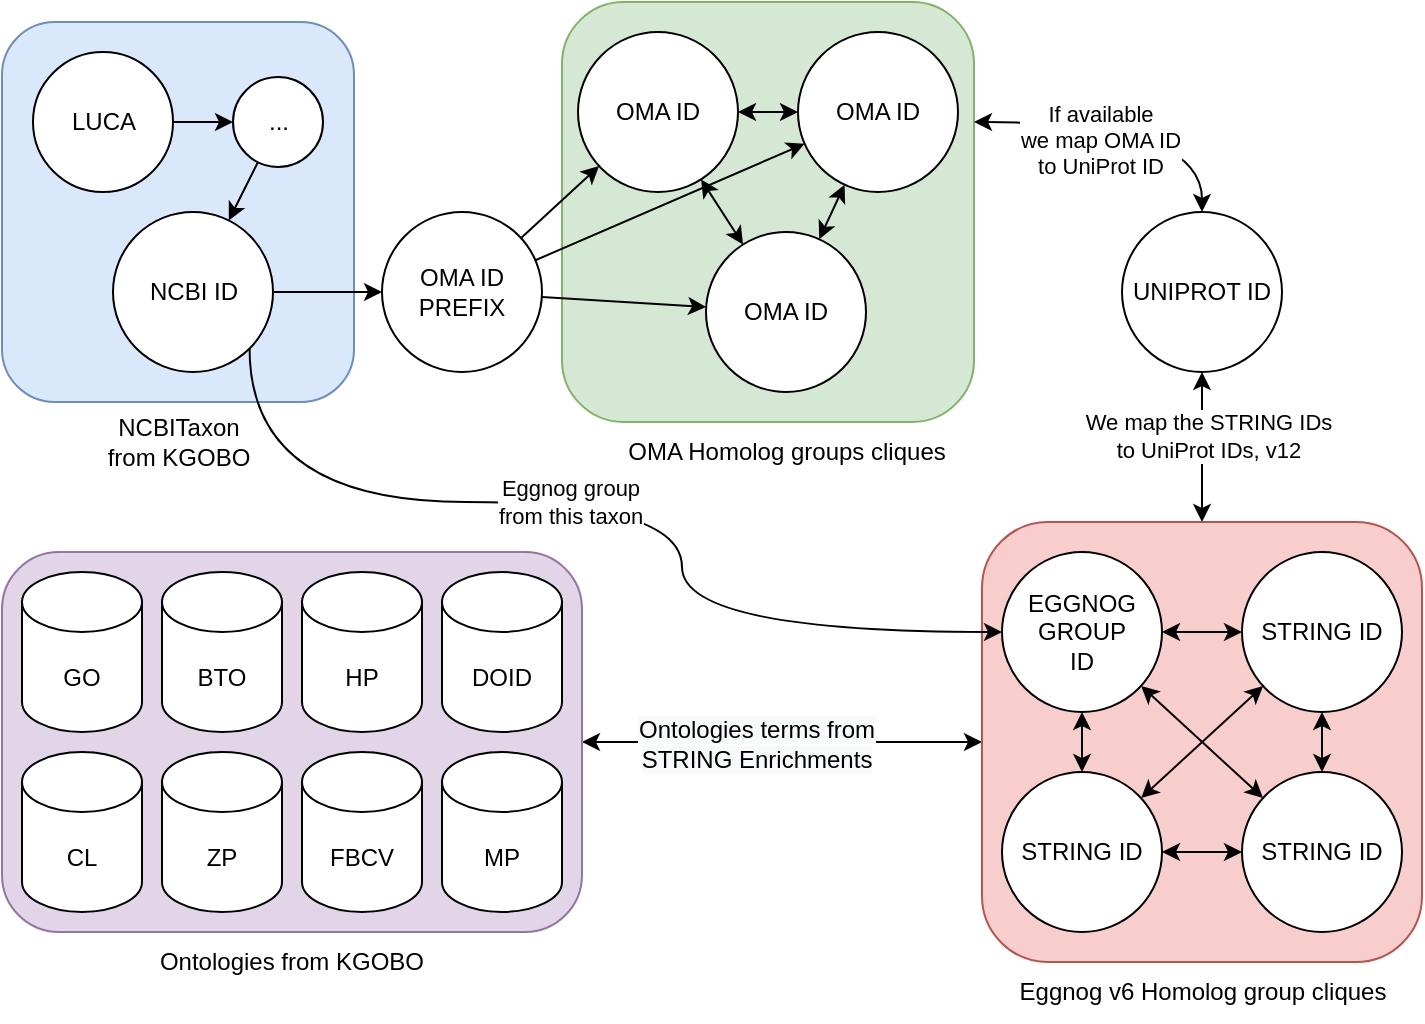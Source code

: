 <mxfile version="20.2.3" type="device"><diagram id="gnx6cB_JdzAcDj9YJP6E" name="Pagina-1"><mxGraphModel dx="2125" dy="892" grid="1" gridSize="10" guides="1" tooltips="1" connect="1" arrows="1" fold="1" page="1" pageScale="1" pageWidth="827" pageHeight="1169" math="0" shadow="0"><root><mxCell id="0"/><mxCell id="1" parent="0"/><mxCell id="dEWPMQBREmUoB5aIJY2R-72" value="" style="rounded=1;whiteSpace=wrap;html=1;fillColor=#dae8fc;strokeColor=#6c8ebf;" vertex="1" parent="1"><mxGeometry x="-80" y="210" width="176" height="190" as="geometry"/></mxCell><mxCell id="dEWPMQBREmUoB5aIJY2R-57" value="" style="rounded=1;whiteSpace=wrap;html=1;fillColor=#d5e8d4;strokeColor=#82b366;" vertex="1" parent="1"><mxGeometry x="200" y="200" width="206" height="210" as="geometry"/></mxCell><mxCell id="dEWPMQBREmUoB5aIJY2R-65" style="edgeStyle=orthogonalEdgeStyle;curved=1;rounded=0;orthogonalLoop=1;jettySize=auto;html=1;startArrow=classic;startFill=1;" edge="1" parent="1" source="dEWPMQBREmUoB5aIJY2R-54" target="dEWPMQBREmUoB5aIJY2R-38"><mxGeometry relative="1" as="geometry"/></mxCell><mxCell id="dEWPMQBREmUoB5aIJY2R-66" value="&lt;span style=&quot;font-size: 12px; background-color: rgb(248, 249, 250);&quot;&gt;Ontologies terms from&lt;br&gt;STRING Enrichments&lt;/span&gt;" style="edgeLabel;html=1;align=center;verticalAlign=middle;resizable=0;points=[];" vertex="1" connectable="0" parent="dEWPMQBREmUoB5aIJY2R-65"><mxGeometry x="0.13" y="1" relative="1" as="geometry"><mxPoint as="offset"/></mxGeometry></mxCell><mxCell id="dEWPMQBREmUoB5aIJY2R-54" value="" style="rounded=1;whiteSpace=wrap;html=1;fillColor=#f8cecc;strokeColor=#b85450;" vertex="1" parent="1"><mxGeometry x="410" y="460" width="220" height="220" as="geometry"/></mxCell><mxCell id="dEWPMQBREmUoB5aIJY2R-38" value="" style="rounded=1;whiteSpace=wrap;html=1;fillColor=#e1d5e7;strokeColor=#9673a6;" vertex="1" parent="1"><mxGeometry x="-80" y="475" width="290" height="190" as="geometry"/></mxCell><mxCell id="dEWPMQBREmUoB5aIJY2R-1" style="edgeStyle=orthogonalEdgeStyle;rounded=0;orthogonalLoop=1;jettySize=auto;html=1;" edge="1" parent="1" source="dEWPMQBREmUoB5aIJY2R-2" target="dEWPMQBREmUoB5aIJY2R-5"><mxGeometry relative="1" as="geometry"/></mxCell><mxCell id="dEWPMQBREmUoB5aIJY2R-70" style="edgeStyle=orthogonalEdgeStyle;curved=1;rounded=0;orthogonalLoop=1;jettySize=auto;html=1;startArrow=none;startFill=0;endArrow=classic;endFill=1;exitX=1;exitY=1;exitDx=0;exitDy=0;entryX=0;entryY=0.5;entryDx=0;entryDy=0;" edge="1" parent="1" source="dEWPMQBREmUoB5aIJY2R-2" target="dEWPMQBREmUoB5aIJY2R-18"><mxGeometry relative="1" as="geometry"><Array as="points"><mxPoint x="44" y="450"/><mxPoint x="260" y="450"/><mxPoint x="260" y="515"/></Array></mxGeometry></mxCell><mxCell id="dEWPMQBREmUoB5aIJY2R-71" value="Eggnog group&lt;br&gt;from this taxon" style="edgeLabel;html=1;align=center;verticalAlign=middle;resizable=0;points=[];" vertex="1" connectable="0" parent="dEWPMQBREmUoB5aIJY2R-70"><mxGeometry x="-0.085" relative="1" as="geometry"><mxPoint as="offset"/></mxGeometry></mxCell><mxCell id="dEWPMQBREmUoB5aIJY2R-2" value="NCBI ID" style="ellipse;whiteSpace=wrap;html=1;aspect=fixed;" vertex="1" parent="1"><mxGeometry x="-24.5" y="305" width="80" height="80" as="geometry"/></mxCell><mxCell id="dEWPMQBREmUoB5aIJY2R-3" style="rounded=0;orthogonalLoop=1;jettySize=auto;html=1;" edge="1" parent="1" source="dEWPMQBREmUoB5aIJY2R-5" target="dEWPMQBREmUoB5aIJY2R-8"><mxGeometry relative="1" as="geometry"/></mxCell><mxCell id="dEWPMQBREmUoB5aIJY2R-4" style="rounded=0;orthogonalLoop=1;jettySize=auto;html=1;" edge="1" parent="1" source="dEWPMQBREmUoB5aIJY2R-5" target="dEWPMQBREmUoB5aIJY2R-10"><mxGeometry relative="1" as="geometry"/></mxCell><mxCell id="dEWPMQBREmUoB5aIJY2R-5" value="OMA ID PREFIX" style="ellipse;whiteSpace=wrap;html=1;aspect=fixed;" vertex="1" parent="1"><mxGeometry x="110" y="305" width="80" height="80" as="geometry"/></mxCell><mxCell id="dEWPMQBREmUoB5aIJY2R-8" value="OMA ID" style="ellipse;whiteSpace=wrap;html=1;aspect=fixed;" vertex="1" parent="1"><mxGeometry x="272" y="315" width="80" height="80" as="geometry"/></mxCell><mxCell id="dEWPMQBREmUoB5aIJY2R-9" value="OMA ID" style="ellipse;whiteSpace=wrap;html=1;aspect=fixed;" vertex="1" parent="1"><mxGeometry x="318" y="215" width="80" height="80" as="geometry"/></mxCell><mxCell id="dEWPMQBREmUoB5aIJY2R-10" value="OMA ID" style="ellipse;whiteSpace=wrap;html=1;aspect=fixed;" vertex="1" parent="1"><mxGeometry x="208" y="215" width="80" height="80" as="geometry"/></mxCell><mxCell id="dEWPMQBREmUoB5aIJY2R-11" value="" style="endArrow=classic;html=1;rounded=0;" edge="1" parent="1" source="dEWPMQBREmUoB5aIJY2R-5" target="dEWPMQBREmUoB5aIJY2R-9"><mxGeometry width="50" height="50" relative="1" as="geometry"><mxPoint x="290" y="350" as="sourcePoint"/><mxPoint x="340" y="300" as="targetPoint"/></mxGeometry></mxCell><mxCell id="dEWPMQBREmUoB5aIJY2R-12" value="" style="endArrow=classic;html=1;rounded=0;startArrow=classic;startFill=1;" edge="1" parent="1" source="dEWPMQBREmUoB5aIJY2R-8" target="dEWPMQBREmUoB5aIJY2R-9"><mxGeometry width="50" height="50" relative="1" as="geometry"><mxPoint x="280" y="730" as="sourcePoint"/><mxPoint x="330" y="680" as="targetPoint"/></mxGeometry></mxCell><mxCell id="dEWPMQBREmUoB5aIJY2R-13" value="" style="endArrow=classic;html=1;rounded=0;startArrow=classic;startFill=1;" edge="1" parent="1" source="dEWPMQBREmUoB5aIJY2R-10" target="dEWPMQBREmUoB5aIJY2R-9"><mxGeometry width="50" height="50" relative="1" as="geometry"><mxPoint x="120" y="320" as="sourcePoint"/><mxPoint x="170" y="270" as="targetPoint"/></mxGeometry></mxCell><mxCell id="dEWPMQBREmUoB5aIJY2R-14" value="" style="endArrow=classic;html=1;rounded=0;startArrow=classic;startFill=1;" edge="1" parent="1" source="dEWPMQBREmUoB5aIJY2R-8" target="dEWPMQBREmUoB5aIJY2R-10"><mxGeometry width="50" height="50" relative="1" as="geometry"><mxPoint x="80" y="280" as="sourcePoint"/><mxPoint x="170" y="240" as="targetPoint"/></mxGeometry></mxCell><mxCell id="dEWPMQBREmUoB5aIJY2R-48" style="edgeStyle=orthogonalEdgeStyle;curved=1;rounded=0;orthogonalLoop=1;jettySize=auto;html=1;startArrow=classic;startFill=1;" edge="1" parent="1" source="dEWPMQBREmUoB5aIJY2R-16" target="dEWPMQBREmUoB5aIJY2R-57"><mxGeometry relative="1" as="geometry"><Array as="points"><mxPoint x="520" y="260"/></Array></mxGeometry></mxCell><mxCell id="dEWPMQBREmUoB5aIJY2R-62" value="If available&lt;br&gt;we map OMA ID&lt;br&gt;to UniProt ID" style="edgeLabel;html=1;align=center;verticalAlign=middle;resizable=0;points=[];" vertex="1" connectable="0" parent="dEWPMQBREmUoB5aIJY2R-48"><mxGeometry x="0.212" y="9" relative="1" as="geometry"><mxPoint as="offset"/></mxGeometry></mxCell><mxCell id="dEWPMQBREmUoB5aIJY2R-63" style="edgeStyle=orthogonalEdgeStyle;curved=1;rounded=0;orthogonalLoop=1;jettySize=auto;html=1;startArrow=classic;startFill=1;" edge="1" parent="1" source="dEWPMQBREmUoB5aIJY2R-16" target="dEWPMQBREmUoB5aIJY2R-54"><mxGeometry relative="1" as="geometry"/></mxCell><mxCell id="dEWPMQBREmUoB5aIJY2R-64" value="We map the STRING IDs&lt;br&gt;to UniProt IDs, v12" style="edgeLabel;html=1;align=center;verticalAlign=middle;resizable=0;points=[];" vertex="1" connectable="0" parent="dEWPMQBREmUoB5aIJY2R-63"><mxGeometry x="-0.154" y="3" relative="1" as="geometry"><mxPoint as="offset"/></mxGeometry></mxCell><mxCell id="dEWPMQBREmUoB5aIJY2R-16" value="UNIPROT ID" style="ellipse;whiteSpace=wrap;html=1;aspect=fixed;" vertex="1" parent="1"><mxGeometry x="480" y="305" width="80" height="80" as="geometry"/></mxCell><mxCell id="dEWPMQBREmUoB5aIJY2R-42" style="edgeStyle=orthogonalEdgeStyle;rounded=0;orthogonalLoop=1;jettySize=auto;html=1;startArrow=classic;startFill=1;" edge="1" parent="1" source="dEWPMQBREmUoB5aIJY2R-18" target="dEWPMQBREmUoB5aIJY2R-39"><mxGeometry relative="1" as="geometry"/></mxCell><mxCell id="dEWPMQBREmUoB5aIJY2R-43" style="edgeStyle=orthogonalEdgeStyle;rounded=0;orthogonalLoop=1;jettySize=auto;html=1;startArrow=classic;startFill=1;" edge="1" parent="1" source="dEWPMQBREmUoB5aIJY2R-18" target="dEWPMQBREmUoB5aIJY2R-40"><mxGeometry relative="1" as="geometry"/></mxCell><mxCell id="dEWPMQBREmUoB5aIJY2R-47" style="edgeStyle=none;rounded=0;orthogonalLoop=1;jettySize=auto;html=1;startArrow=classic;startFill=1;" edge="1" parent="1" source="dEWPMQBREmUoB5aIJY2R-18" target="dEWPMQBREmUoB5aIJY2R-41"><mxGeometry relative="1" as="geometry"/></mxCell><mxCell id="dEWPMQBREmUoB5aIJY2R-18" value="EGGNOG&lt;br&gt;GROUP&lt;br&gt;ID" style="ellipse;whiteSpace=wrap;html=1;aspect=fixed;" vertex="1" parent="1"><mxGeometry x="420" y="475" width="80" height="80" as="geometry"/></mxCell><mxCell id="dEWPMQBREmUoB5aIJY2R-23" value="Ontologies from KGOBO" style="text;html=1;strokeColor=none;fillColor=none;align=center;verticalAlign=middle;whiteSpace=wrap;rounded=0;" vertex="1" parent="1"><mxGeometry x="-10" y="665" width="150" height="30" as="geometry"/></mxCell><mxCell id="dEWPMQBREmUoB5aIJY2R-24" value="..." style="ellipse;whiteSpace=wrap;html=1;aspect=fixed;" vertex="1" parent="1"><mxGeometry x="35.5" y="237.5" width="45" height="45" as="geometry"/></mxCell><mxCell id="dEWPMQBREmUoB5aIJY2R-25" value="" style="endArrow=classic;html=1;rounded=0;" edge="1" parent="1" source="dEWPMQBREmUoB5aIJY2R-24" target="dEWPMQBREmUoB5aIJY2R-2"><mxGeometry width="50" height="50" relative="1" as="geometry"><mxPoint x="60" y="220" as="sourcePoint"/><mxPoint x="110" y="170" as="targetPoint"/></mxGeometry></mxCell><mxCell id="dEWPMQBREmUoB5aIJY2R-26" value="LUCA" style="ellipse;whiteSpace=wrap;html=1;" vertex="1" parent="1"><mxGeometry x="-64.5" y="225" width="70" height="70" as="geometry"/></mxCell><mxCell id="dEWPMQBREmUoB5aIJY2R-27" value="" style="endArrow=classic;html=1;rounded=0;" edge="1" parent="1" source="dEWPMQBREmUoB5aIJY2R-26" target="dEWPMQBREmUoB5aIJY2R-24"><mxGeometry width="50" height="50" relative="1" as="geometry"><mxPoint x="380" y="470" as="sourcePoint"/><mxPoint x="430" y="420" as="targetPoint"/></mxGeometry></mxCell><mxCell id="dEWPMQBREmUoB5aIJY2R-29" value="GO" style="shape=cylinder3;whiteSpace=wrap;html=1;boundedLbl=1;backgroundOutline=1;size=15;" vertex="1" parent="1"><mxGeometry x="-70" y="485" width="60" height="80" as="geometry"/></mxCell><mxCell id="dEWPMQBREmUoB5aIJY2R-30" value="BTO" style="shape=cylinder3;whiteSpace=wrap;html=1;boundedLbl=1;backgroundOutline=1;size=15;" vertex="1" parent="1"><mxGeometry y="485" width="60" height="80" as="geometry"/></mxCell><mxCell id="dEWPMQBREmUoB5aIJY2R-31" value="CL" style="shape=cylinder3;whiteSpace=wrap;html=1;boundedLbl=1;backgroundOutline=1;size=15;" vertex="1" parent="1"><mxGeometry x="-70" y="575" width="60" height="80" as="geometry"/></mxCell><mxCell id="dEWPMQBREmUoB5aIJY2R-32" value="DOID" style="shape=cylinder3;whiteSpace=wrap;html=1;boundedLbl=1;backgroundOutline=1;size=15;" vertex="1" parent="1"><mxGeometry x="140" y="485" width="60" height="80" as="geometry"/></mxCell><mxCell id="dEWPMQBREmUoB5aIJY2R-33" value="FBCV" style="shape=cylinder3;whiteSpace=wrap;html=1;boundedLbl=1;backgroundOutline=1;size=15;" vertex="1" parent="1"><mxGeometry x="70" y="575" width="60" height="80" as="geometry"/></mxCell><mxCell id="dEWPMQBREmUoB5aIJY2R-35" value="HP" style="shape=cylinder3;whiteSpace=wrap;html=1;boundedLbl=1;backgroundOutline=1;size=15;" vertex="1" parent="1"><mxGeometry x="70" y="485" width="60" height="80" as="geometry"/></mxCell><mxCell id="dEWPMQBREmUoB5aIJY2R-36" value="MP" style="shape=cylinder3;whiteSpace=wrap;html=1;boundedLbl=1;backgroundOutline=1;size=15;" vertex="1" parent="1"><mxGeometry x="140" y="575" width="60" height="80" as="geometry"/></mxCell><mxCell id="dEWPMQBREmUoB5aIJY2R-37" value="ZP" style="shape=cylinder3;whiteSpace=wrap;html=1;boundedLbl=1;backgroundOutline=1;size=15;" vertex="1" parent="1"><mxGeometry y="575" width="60" height="80" as="geometry"/></mxCell><mxCell id="dEWPMQBREmUoB5aIJY2R-46" style="rounded=0;orthogonalLoop=1;jettySize=auto;html=1;startArrow=classic;startFill=1;" edge="1" parent="1" source="dEWPMQBREmUoB5aIJY2R-39" target="dEWPMQBREmUoB5aIJY2R-40"><mxGeometry relative="1" as="geometry"/></mxCell><mxCell id="dEWPMQBREmUoB5aIJY2R-39" value="STRING ID" style="ellipse;whiteSpace=wrap;html=1;aspect=fixed;" vertex="1" parent="1"><mxGeometry x="420" y="585" width="80" height="80" as="geometry"/></mxCell><mxCell id="dEWPMQBREmUoB5aIJY2R-44" style="edgeStyle=orthogonalEdgeStyle;rounded=0;orthogonalLoop=1;jettySize=auto;html=1;startArrow=classic;startFill=1;" edge="1" parent="1" source="dEWPMQBREmUoB5aIJY2R-40" target="dEWPMQBREmUoB5aIJY2R-41"><mxGeometry relative="1" as="geometry"/></mxCell><mxCell id="dEWPMQBREmUoB5aIJY2R-40" value="STRING ID" style="ellipse;whiteSpace=wrap;html=1;aspect=fixed;" vertex="1" parent="1"><mxGeometry x="540" y="475" width="80" height="80" as="geometry"/></mxCell><mxCell id="dEWPMQBREmUoB5aIJY2R-45" style="edgeStyle=orthogonalEdgeStyle;rounded=0;orthogonalLoop=1;jettySize=auto;html=1;startArrow=classic;startFill=1;" edge="1" parent="1" source="dEWPMQBREmUoB5aIJY2R-41" target="dEWPMQBREmUoB5aIJY2R-39"><mxGeometry relative="1" as="geometry"/></mxCell><mxCell id="dEWPMQBREmUoB5aIJY2R-41" value="STRING ID" style="ellipse;whiteSpace=wrap;html=1;aspect=fixed;" vertex="1" parent="1"><mxGeometry x="540" y="585" width="80" height="80" as="geometry"/></mxCell><mxCell id="dEWPMQBREmUoB5aIJY2R-55" value="Eggnog v6 Homolog group cliques" style="text;html=1;align=center;verticalAlign=middle;resizable=0;points=[];autosize=1;strokeColor=none;fillColor=none;" vertex="1" parent="1"><mxGeometry x="415" y="680" width="210" height="30" as="geometry"/></mxCell><mxCell id="dEWPMQBREmUoB5aIJY2R-73" value="NCBITaxon&lt;br&gt;from KGOBO" style="text;html=1;align=center;verticalAlign=middle;resizable=0;points=[];autosize=1;strokeColor=none;fillColor=none;" vertex="1" parent="1"><mxGeometry x="-37" y="400" width="90" height="40" as="geometry"/></mxCell><mxCell id="dEWPMQBREmUoB5aIJY2R-74" value="OMA Homolog groups cliques" style="text;html=1;align=center;verticalAlign=middle;resizable=0;points=[];autosize=1;strokeColor=none;fillColor=none;" vertex="1" parent="1"><mxGeometry x="222" y="410" width="180" height="30" as="geometry"/></mxCell></root></mxGraphModel></diagram></mxfile>